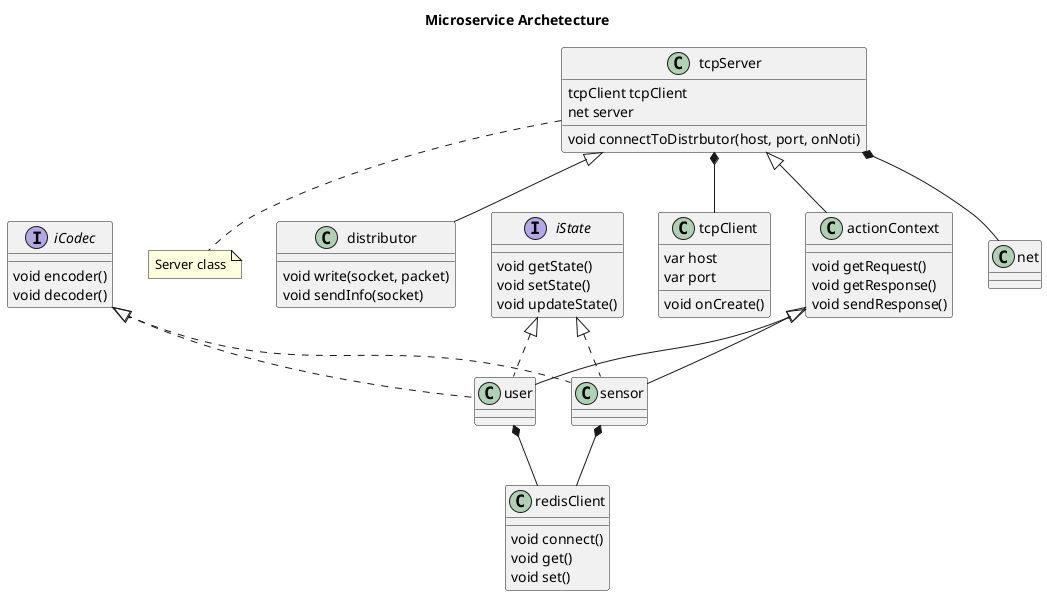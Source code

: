 @startuml
title Microservice Archetecture
class tcpClient {
    var host
    var port
    void onCreate()
}

class net {

}

class tcpServer {
    tcpClient tcpClient
    net server
    void connectToDistrbutor(host, port, onNoti)
}

note "Server class" as N1
tcpServer .. N1  

tcpServer *-- net
tcpServer *-- tcpClient


class distributor extends tcpServer {
    void write(socket, packet)
    void sendInfo(socket)
}

class actionContext extends tcpServer{
    void getRequest()
    void getResponse()
    void sendResponse()
}

class redisClient {
    void connect()
    void get()
    void set()
}

Interface iState {
    void getState()
    void setState()
    void updateState()
}

Interface iCodec {
    void encoder()
    void decoder()
}

class user extends actionContext {

}
user *-- redisClient
iState <|.. user
iCodec <|.. user

class sensor extends actionContext {

}

sensor *-- redisClient

iState <|.. sensor
iCodec <|.. sensor



@enduml
